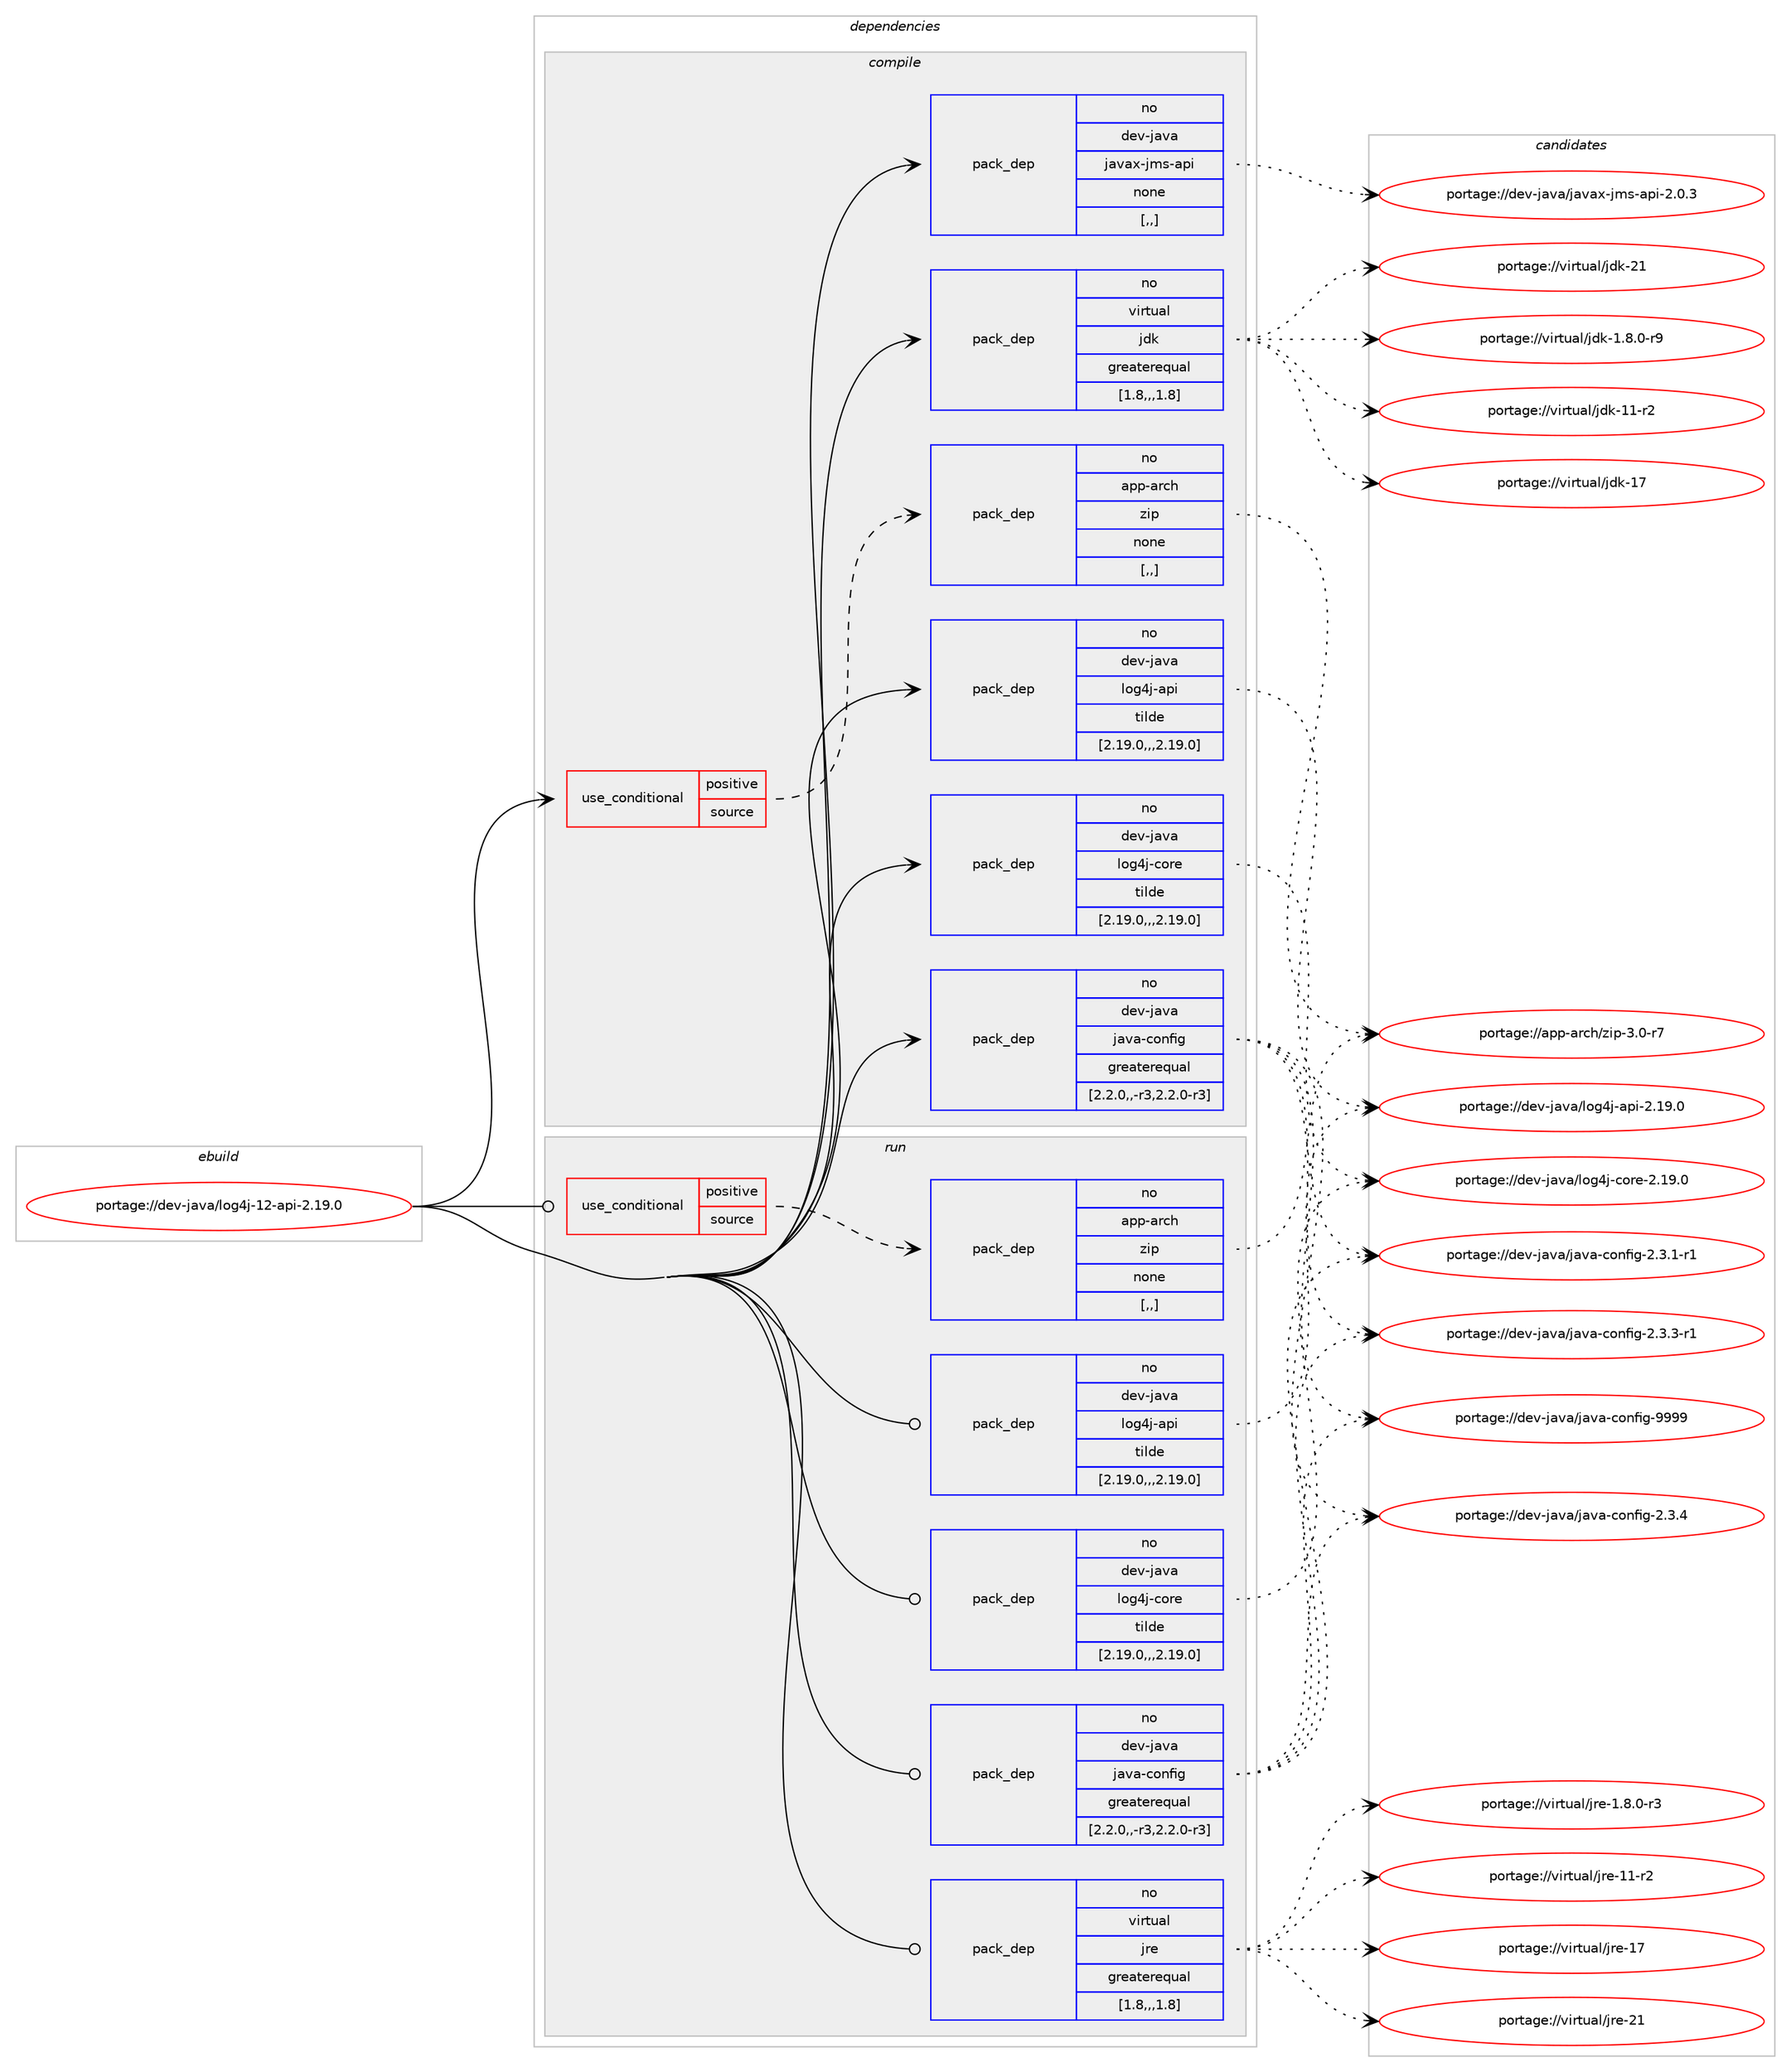 digraph prolog {

# *************
# Graph options
# *************

newrank=true;
concentrate=true;
compound=true;
graph [rankdir=LR,fontname=Helvetica,fontsize=10,ranksep=1.5];#, ranksep=2.5, nodesep=0.2];
edge  [arrowhead=vee];
node  [fontname=Helvetica,fontsize=10];

# **********
# The ebuild
# **********

subgraph cluster_leftcol {
color=gray;
rank=same;
label=<<i>ebuild</i>>;
id [label="portage://dev-java/log4j-12-api-2.19.0", color=red, width=4, href="../dev-java/log4j-12-api-2.19.0.svg"];
}

# ****************
# The dependencies
# ****************

subgraph cluster_midcol {
color=gray;
label=<<i>dependencies</i>>;
subgraph cluster_compile {
fillcolor="#eeeeee";
style=filled;
label=<<i>compile</i>>;
subgraph cond21567 {
dependency93616 [label=<<TABLE BORDER="0" CELLBORDER="1" CELLSPACING="0" CELLPADDING="4"><TR><TD ROWSPAN="3" CELLPADDING="10">use_conditional</TD></TR><TR><TD>positive</TD></TR><TR><TD>source</TD></TR></TABLE>>, shape=none, color=red];
subgraph pack71023 {
dependency93617 [label=<<TABLE BORDER="0" CELLBORDER="1" CELLSPACING="0" CELLPADDING="4" WIDTH="220"><TR><TD ROWSPAN="6" CELLPADDING="30">pack_dep</TD></TR><TR><TD WIDTH="110">no</TD></TR><TR><TD>app-arch</TD></TR><TR><TD>zip</TD></TR><TR><TD>none</TD></TR><TR><TD>[,,]</TD></TR></TABLE>>, shape=none, color=blue];
}
dependency93616:e -> dependency93617:w [weight=20,style="dashed",arrowhead="vee"];
}
id:e -> dependency93616:w [weight=20,style="solid",arrowhead="vee"];
subgraph pack71024 {
dependency93618 [label=<<TABLE BORDER="0" CELLBORDER="1" CELLSPACING="0" CELLPADDING="4" WIDTH="220"><TR><TD ROWSPAN="6" CELLPADDING="30">pack_dep</TD></TR><TR><TD WIDTH="110">no</TD></TR><TR><TD>dev-java</TD></TR><TR><TD>java-config</TD></TR><TR><TD>greaterequal</TD></TR><TR><TD>[2.2.0,,-r3,2.2.0-r3]</TD></TR></TABLE>>, shape=none, color=blue];
}
id:e -> dependency93618:w [weight=20,style="solid",arrowhead="vee"];
subgraph pack71025 {
dependency93619 [label=<<TABLE BORDER="0" CELLBORDER="1" CELLSPACING="0" CELLPADDING="4" WIDTH="220"><TR><TD ROWSPAN="6" CELLPADDING="30">pack_dep</TD></TR><TR><TD WIDTH="110">no</TD></TR><TR><TD>dev-java</TD></TR><TR><TD>javax-jms-api</TD></TR><TR><TD>none</TD></TR><TR><TD>[,,]</TD></TR></TABLE>>, shape=none, color=blue];
}
id:e -> dependency93619:w [weight=20,style="solid",arrowhead="vee"];
subgraph pack71026 {
dependency93620 [label=<<TABLE BORDER="0" CELLBORDER="1" CELLSPACING="0" CELLPADDING="4" WIDTH="220"><TR><TD ROWSPAN="6" CELLPADDING="30">pack_dep</TD></TR><TR><TD WIDTH="110">no</TD></TR><TR><TD>dev-java</TD></TR><TR><TD>log4j-api</TD></TR><TR><TD>tilde</TD></TR><TR><TD>[2.19.0,,,2.19.0]</TD></TR></TABLE>>, shape=none, color=blue];
}
id:e -> dependency93620:w [weight=20,style="solid",arrowhead="vee"];
subgraph pack71027 {
dependency93621 [label=<<TABLE BORDER="0" CELLBORDER="1" CELLSPACING="0" CELLPADDING="4" WIDTH="220"><TR><TD ROWSPAN="6" CELLPADDING="30">pack_dep</TD></TR><TR><TD WIDTH="110">no</TD></TR><TR><TD>dev-java</TD></TR><TR><TD>log4j-core</TD></TR><TR><TD>tilde</TD></TR><TR><TD>[2.19.0,,,2.19.0]</TD></TR></TABLE>>, shape=none, color=blue];
}
id:e -> dependency93621:w [weight=20,style="solid",arrowhead="vee"];
subgraph pack71028 {
dependency93622 [label=<<TABLE BORDER="0" CELLBORDER="1" CELLSPACING="0" CELLPADDING="4" WIDTH="220"><TR><TD ROWSPAN="6" CELLPADDING="30">pack_dep</TD></TR><TR><TD WIDTH="110">no</TD></TR><TR><TD>virtual</TD></TR><TR><TD>jdk</TD></TR><TR><TD>greaterequal</TD></TR><TR><TD>[1.8,,,1.8]</TD></TR></TABLE>>, shape=none, color=blue];
}
id:e -> dependency93622:w [weight=20,style="solid",arrowhead="vee"];
}
subgraph cluster_compileandrun {
fillcolor="#eeeeee";
style=filled;
label=<<i>compile and run</i>>;
}
subgraph cluster_run {
fillcolor="#eeeeee";
style=filled;
label=<<i>run</i>>;
subgraph cond21568 {
dependency93623 [label=<<TABLE BORDER="0" CELLBORDER="1" CELLSPACING="0" CELLPADDING="4"><TR><TD ROWSPAN="3" CELLPADDING="10">use_conditional</TD></TR><TR><TD>positive</TD></TR><TR><TD>source</TD></TR></TABLE>>, shape=none, color=red];
subgraph pack71029 {
dependency93624 [label=<<TABLE BORDER="0" CELLBORDER="1" CELLSPACING="0" CELLPADDING="4" WIDTH="220"><TR><TD ROWSPAN="6" CELLPADDING="30">pack_dep</TD></TR><TR><TD WIDTH="110">no</TD></TR><TR><TD>app-arch</TD></TR><TR><TD>zip</TD></TR><TR><TD>none</TD></TR><TR><TD>[,,]</TD></TR></TABLE>>, shape=none, color=blue];
}
dependency93623:e -> dependency93624:w [weight=20,style="dashed",arrowhead="vee"];
}
id:e -> dependency93623:w [weight=20,style="solid",arrowhead="odot"];
subgraph pack71030 {
dependency93625 [label=<<TABLE BORDER="0" CELLBORDER="1" CELLSPACING="0" CELLPADDING="4" WIDTH="220"><TR><TD ROWSPAN="6" CELLPADDING="30">pack_dep</TD></TR><TR><TD WIDTH="110">no</TD></TR><TR><TD>dev-java</TD></TR><TR><TD>java-config</TD></TR><TR><TD>greaterequal</TD></TR><TR><TD>[2.2.0,,-r3,2.2.0-r3]</TD></TR></TABLE>>, shape=none, color=blue];
}
id:e -> dependency93625:w [weight=20,style="solid",arrowhead="odot"];
subgraph pack71031 {
dependency93626 [label=<<TABLE BORDER="0" CELLBORDER="1" CELLSPACING="0" CELLPADDING="4" WIDTH="220"><TR><TD ROWSPAN="6" CELLPADDING="30">pack_dep</TD></TR><TR><TD WIDTH="110">no</TD></TR><TR><TD>dev-java</TD></TR><TR><TD>log4j-api</TD></TR><TR><TD>tilde</TD></TR><TR><TD>[2.19.0,,,2.19.0]</TD></TR></TABLE>>, shape=none, color=blue];
}
id:e -> dependency93626:w [weight=20,style="solid",arrowhead="odot"];
subgraph pack71032 {
dependency93627 [label=<<TABLE BORDER="0" CELLBORDER="1" CELLSPACING="0" CELLPADDING="4" WIDTH="220"><TR><TD ROWSPAN="6" CELLPADDING="30">pack_dep</TD></TR><TR><TD WIDTH="110">no</TD></TR><TR><TD>dev-java</TD></TR><TR><TD>log4j-core</TD></TR><TR><TD>tilde</TD></TR><TR><TD>[2.19.0,,,2.19.0]</TD></TR></TABLE>>, shape=none, color=blue];
}
id:e -> dependency93627:w [weight=20,style="solid",arrowhead="odot"];
subgraph pack71033 {
dependency93628 [label=<<TABLE BORDER="0" CELLBORDER="1" CELLSPACING="0" CELLPADDING="4" WIDTH="220"><TR><TD ROWSPAN="6" CELLPADDING="30">pack_dep</TD></TR><TR><TD WIDTH="110">no</TD></TR><TR><TD>virtual</TD></TR><TR><TD>jre</TD></TR><TR><TD>greaterequal</TD></TR><TR><TD>[1.8,,,1.8]</TD></TR></TABLE>>, shape=none, color=blue];
}
id:e -> dependency93628:w [weight=20,style="solid",arrowhead="odot"];
}
}

# **************
# The candidates
# **************

subgraph cluster_choices {
rank=same;
color=gray;
label=<<i>candidates</i>>;

subgraph choice71023 {
color=black;
nodesep=1;
choice9711211245971149910447122105112455146484511455 [label="portage://app-arch/zip-3.0-r7", color=red, width=4,href="../app-arch/zip-3.0-r7.svg"];
dependency93617:e -> choice9711211245971149910447122105112455146484511455:w [style=dotted,weight="100"];
}
subgraph choice71024 {
color=black;
nodesep=1;
choice10010111845106971189747106971189745991111101021051034550465146494511449 [label="portage://dev-java/java-config-2.3.1-r1", color=red, width=4,href="../dev-java/java-config-2.3.1-r1.svg"];
choice10010111845106971189747106971189745991111101021051034550465146514511449 [label="portage://dev-java/java-config-2.3.3-r1", color=red, width=4,href="../dev-java/java-config-2.3.3-r1.svg"];
choice1001011184510697118974710697118974599111110102105103455046514652 [label="portage://dev-java/java-config-2.3.4", color=red, width=4,href="../dev-java/java-config-2.3.4.svg"];
choice10010111845106971189747106971189745991111101021051034557575757 [label="portage://dev-java/java-config-9999", color=red, width=4,href="../dev-java/java-config-9999.svg"];
dependency93618:e -> choice10010111845106971189747106971189745991111101021051034550465146494511449:w [style=dotted,weight="100"];
dependency93618:e -> choice10010111845106971189747106971189745991111101021051034550465146514511449:w [style=dotted,weight="100"];
dependency93618:e -> choice1001011184510697118974710697118974599111110102105103455046514652:w [style=dotted,weight="100"];
dependency93618:e -> choice10010111845106971189747106971189745991111101021051034557575757:w [style=dotted,weight="100"];
}
subgraph choice71025 {
color=black;
nodesep=1;
choice100101118451069711897471069711897120451061091154597112105455046484651 [label="portage://dev-java/javax-jms-api-2.0.3", color=red, width=4,href="../dev-java/javax-jms-api-2.0.3.svg"];
dependency93619:e -> choice100101118451069711897471069711897120451061091154597112105455046484651:w [style=dotted,weight="100"];
}
subgraph choice71026 {
color=black;
nodesep=1;
choice1001011184510697118974710811110352106459711210545504649574648 [label="portage://dev-java/log4j-api-2.19.0", color=red, width=4,href="../dev-java/log4j-api-2.19.0.svg"];
dependency93620:e -> choice1001011184510697118974710811110352106459711210545504649574648:w [style=dotted,weight="100"];
}
subgraph choice71027 {
color=black;
nodesep=1;
choice1001011184510697118974710811110352106459911111410145504649574648 [label="portage://dev-java/log4j-core-2.19.0", color=red, width=4,href="../dev-java/log4j-core-2.19.0.svg"];
dependency93621:e -> choice1001011184510697118974710811110352106459911111410145504649574648:w [style=dotted,weight="100"];
}
subgraph choice71028 {
color=black;
nodesep=1;
choice11810511411611797108471061001074549465646484511457 [label="portage://virtual/jdk-1.8.0-r9", color=red, width=4,href="../virtual/jdk-1.8.0-r9.svg"];
choice11810511411611797108471061001074549494511450 [label="portage://virtual/jdk-11-r2", color=red, width=4,href="../virtual/jdk-11-r2.svg"];
choice1181051141161179710847106100107454955 [label="portage://virtual/jdk-17", color=red, width=4,href="../virtual/jdk-17.svg"];
choice1181051141161179710847106100107455049 [label="portage://virtual/jdk-21", color=red, width=4,href="../virtual/jdk-21.svg"];
dependency93622:e -> choice11810511411611797108471061001074549465646484511457:w [style=dotted,weight="100"];
dependency93622:e -> choice11810511411611797108471061001074549494511450:w [style=dotted,weight="100"];
dependency93622:e -> choice1181051141161179710847106100107454955:w [style=dotted,weight="100"];
dependency93622:e -> choice1181051141161179710847106100107455049:w [style=dotted,weight="100"];
}
subgraph choice71029 {
color=black;
nodesep=1;
choice9711211245971149910447122105112455146484511455 [label="portage://app-arch/zip-3.0-r7", color=red, width=4,href="../app-arch/zip-3.0-r7.svg"];
dependency93624:e -> choice9711211245971149910447122105112455146484511455:w [style=dotted,weight="100"];
}
subgraph choice71030 {
color=black;
nodesep=1;
choice10010111845106971189747106971189745991111101021051034550465146494511449 [label="portage://dev-java/java-config-2.3.1-r1", color=red, width=4,href="../dev-java/java-config-2.3.1-r1.svg"];
choice10010111845106971189747106971189745991111101021051034550465146514511449 [label="portage://dev-java/java-config-2.3.3-r1", color=red, width=4,href="../dev-java/java-config-2.3.3-r1.svg"];
choice1001011184510697118974710697118974599111110102105103455046514652 [label="portage://dev-java/java-config-2.3.4", color=red, width=4,href="../dev-java/java-config-2.3.4.svg"];
choice10010111845106971189747106971189745991111101021051034557575757 [label="portage://dev-java/java-config-9999", color=red, width=4,href="../dev-java/java-config-9999.svg"];
dependency93625:e -> choice10010111845106971189747106971189745991111101021051034550465146494511449:w [style=dotted,weight="100"];
dependency93625:e -> choice10010111845106971189747106971189745991111101021051034550465146514511449:w [style=dotted,weight="100"];
dependency93625:e -> choice1001011184510697118974710697118974599111110102105103455046514652:w [style=dotted,weight="100"];
dependency93625:e -> choice10010111845106971189747106971189745991111101021051034557575757:w [style=dotted,weight="100"];
}
subgraph choice71031 {
color=black;
nodesep=1;
choice1001011184510697118974710811110352106459711210545504649574648 [label="portage://dev-java/log4j-api-2.19.0", color=red, width=4,href="../dev-java/log4j-api-2.19.0.svg"];
dependency93626:e -> choice1001011184510697118974710811110352106459711210545504649574648:w [style=dotted,weight="100"];
}
subgraph choice71032 {
color=black;
nodesep=1;
choice1001011184510697118974710811110352106459911111410145504649574648 [label="portage://dev-java/log4j-core-2.19.0", color=red, width=4,href="../dev-java/log4j-core-2.19.0.svg"];
dependency93627:e -> choice1001011184510697118974710811110352106459911111410145504649574648:w [style=dotted,weight="100"];
}
subgraph choice71033 {
color=black;
nodesep=1;
choice11810511411611797108471061141014549465646484511451 [label="portage://virtual/jre-1.8.0-r3", color=red, width=4,href="../virtual/jre-1.8.0-r3.svg"];
choice11810511411611797108471061141014549494511450 [label="portage://virtual/jre-11-r2", color=red, width=4,href="../virtual/jre-11-r2.svg"];
choice1181051141161179710847106114101454955 [label="portage://virtual/jre-17", color=red, width=4,href="../virtual/jre-17.svg"];
choice1181051141161179710847106114101455049 [label="portage://virtual/jre-21", color=red, width=4,href="../virtual/jre-21.svg"];
dependency93628:e -> choice11810511411611797108471061141014549465646484511451:w [style=dotted,weight="100"];
dependency93628:e -> choice11810511411611797108471061141014549494511450:w [style=dotted,weight="100"];
dependency93628:e -> choice1181051141161179710847106114101454955:w [style=dotted,weight="100"];
dependency93628:e -> choice1181051141161179710847106114101455049:w [style=dotted,weight="100"];
}
}

}

